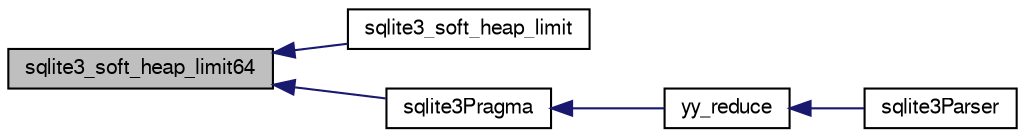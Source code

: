 digraph "sqlite3_soft_heap_limit64"
{
  edge [fontname="FreeSans",fontsize="10",labelfontname="FreeSans",labelfontsize="10"];
  node [fontname="FreeSans",fontsize="10",shape=record];
  rankdir="LR";
  Node81709 [label="sqlite3_soft_heap_limit64",height=0.2,width=0.4,color="black", fillcolor="grey75", style="filled", fontcolor="black"];
  Node81709 -> Node81710 [dir="back",color="midnightblue",fontsize="10",style="solid",fontname="FreeSans"];
  Node81710 [label="sqlite3_soft_heap_limit",height=0.2,width=0.4,color="black", fillcolor="white", style="filled",URL="$sqlite3_8h.html#a18c3472581de3072201723e798524fdc"];
  Node81709 -> Node81711 [dir="back",color="midnightblue",fontsize="10",style="solid",fontname="FreeSans"];
  Node81711 [label="sqlite3Pragma",height=0.2,width=0.4,color="black", fillcolor="white", style="filled",URL="$sqlite3_8c.html#a111391370f58f8e6a6eca51fd34d62ed"];
  Node81711 -> Node81712 [dir="back",color="midnightblue",fontsize="10",style="solid",fontname="FreeSans"];
  Node81712 [label="yy_reduce",height=0.2,width=0.4,color="black", fillcolor="white", style="filled",URL="$sqlite3_8c.html#a7c419a9b25711c666a9a2449ef377f14"];
  Node81712 -> Node81713 [dir="back",color="midnightblue",fontsize="10",style="solid",fontname="FreeSans"];
  Node81713 [label="sqlite3Parser",height=0.2,width=0.4,color="black", fillcolor="white", style="filled",URL="$sqlite3_8c.html#a0327d71a5fabe0b6a343d78a2602e72a"];
}
